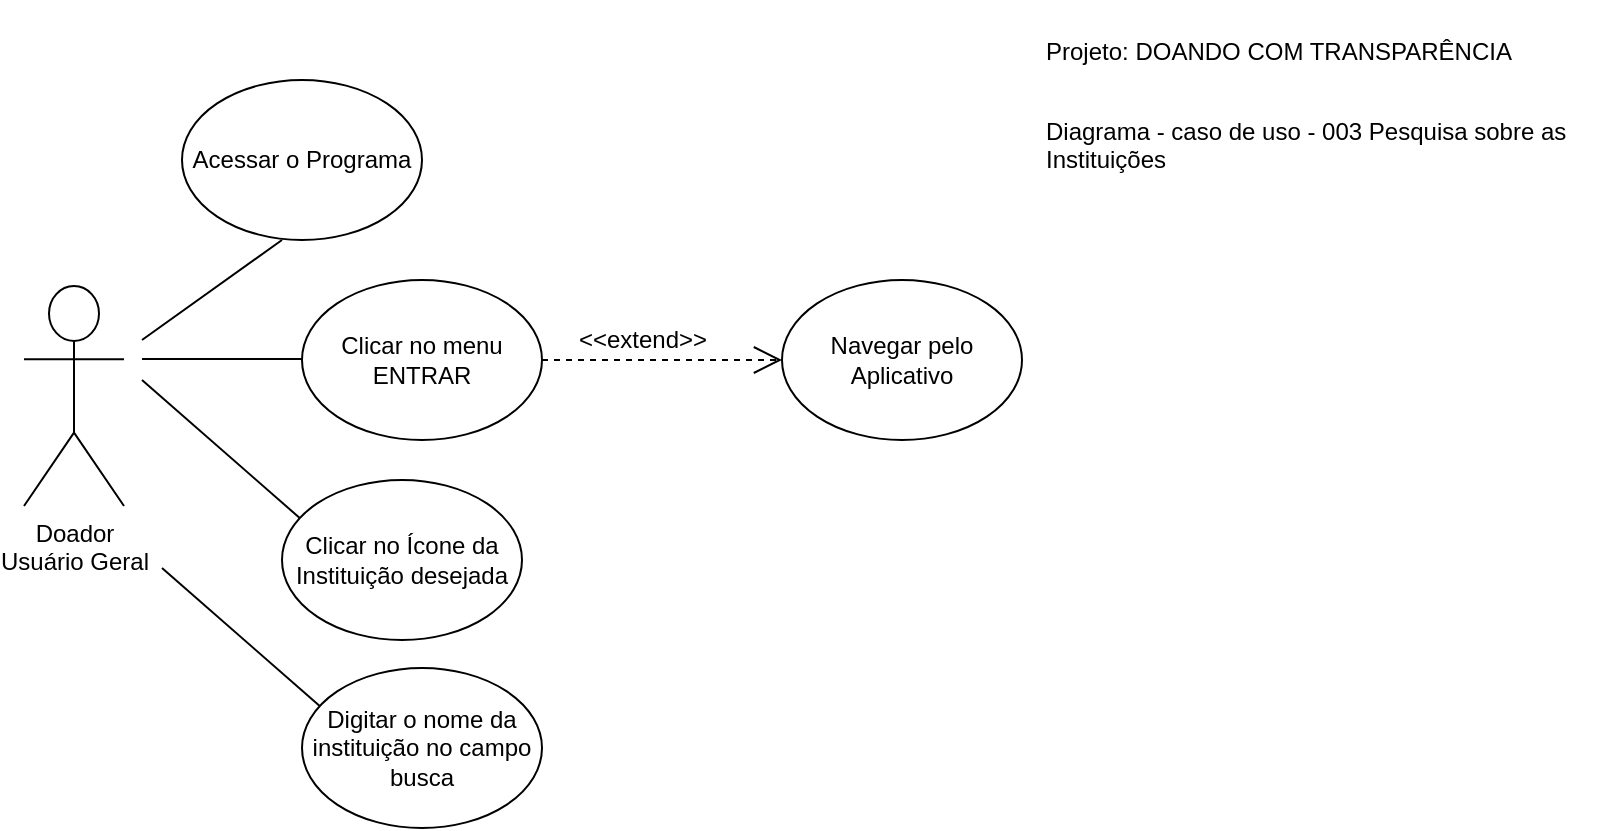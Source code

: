 <mxfile version="15.2.9" type="device"><diagram id="rcUrYAMPiVWcvBEu-AXA" name="Page-1"><mxGraphModel dx="868" dy="482" grid="1" gridSize="10" guides="1" tooltips="1" connect="1" arrows="1" fold="1" page="1" pageScale="1" pageWidth="1169" pageHeight="827" math="0" shadow="0"><root><mxCell id="0"/><mxCell id="1" parent="0"/><mxCell id="gjpt04R4YryXMbEkRxcd-1" value="&lt;font style=&quot;vertical-align: inherit&quot;&gt;&lt;font style=&quot;vertical-align: inherit&quot;&gt;&lt;font style=&quot;vertical-align: inherit&quot;&gt;&lt;font style=&quot;vertical-align: inherit&quot;&gt;Doador &lt;br&gt;Usuário Geral&lt;/font&gt;&lt;/font&gt;&lt;/font&gt;&lt;/font&gt;" style="shape=umlActor;verticalLabelPosition=bottom;verticalAlign=top;html=1;outlineConnect=0;" vertex="1" parent="1"><mxGeometry x="91" y="143" width="50" height="110" as="geometry"/></mxCell><mxCell id="gjpt04R4YryXMbEkRxcd-2" value="&lt;font style=&quot;vertical-align: inherit&quot;&gt;&lt;font style=&quot;vertical-align: inherit&quot;&gt;Navegar pelo Aplicativo&lt;/font&gt;&lt;/font&gt;" style="ellipse;whiteSpace=wrap;html=1;" vertex="1" parent="1"><mxGeometry x="470" y="140" width="120" height="80" as="geometry"/></mxCell><mxCell id="gjpt04R4YryXMbEkRxcd-3" value="" style="endArrow=none;html=1;" edge="1" parent="1"><mxGeometry width="50" height="50" relative="1" as="geometry"><mxPoint x="150" y="190" as="sourcePoint"/><mxPoint x="230" y="260" as="targetPoint"/></mxGeometry></mxCell><mxCell id="gjpt04R4YryXMbEkRxcd-4" value="Acessar o Programa" style="ellipse;whiteSpace=wrap;html=1;" vertex="1" parent="1"><mxGeometry x="170" y="40" width="120" height="80" as="geometry"/></mxCell><mxCell id="gjpt04R4YryXMbEkRxcd-5" value="" style="endArrow=none;html=1;exitX=1;exitY=0.333;exitDx=0;exitDy=0;exitPerimeter=0;" edge="1" parent="1"><mxGeometry width="50" height="50" relative="1" as="geometry"><mxPoint x="150" y="170" as="sourcePoint"/><mxPoint x="220" y="120" as="targetPoint"/><Array as="points"><mxPoint x="220" y="120"/></Array></mxGeometry></mxCell><mxCell id="gjpt04R4YryXMbEkRxcd-6" value="Clicar no menu ENTRAR" style="ellipse;whiteSpace=wrap;html=1;" vertex="1" parent="1"><mxGeometry x="230" y="140" width="120" height="80" as="geometry"/></mxCell><mxCell id="gjpt04R4YryXMbEkRxcd-7" value="" style="endArrow=none;html=1;" edge="1" parent="1"><mxGeometry width="50" height="50" relative="1" as="geometry"><mxPoint x="150" y="179.5" as="sourcePoint"/><mxPoint x="230" y="179.5" as="targetPoint"/></mxGeometry></mxCell><mxCell id="gjpt04R4YryXMbEkRxcd-8" value="&amp;lt;&amp;lt;extend&amp;gt;&amp;gt;" style="text;html=1;align=center;verticalAlign=middle;resizable=0;points=[];autosize=1;strokeColor=none;fillColor=none;" vertex="1" parent="1"><mxGeometry x="360" y="160" width="80" height="20" as="geometry"/></mxCell><mxCell id="gjpt04R4YryXMbEkRxcd-9" value="" style="endArrow=open;endFill=1;endSize=12;html=1;dashed=1;strokeColor=#000000;exitX=1;exitY=0.5;exitDx=0;exitDy=0;" edge="1" parent="1"><mxGeometry width="160" relative="1" as="geometry"><mxPoint x="350" y="180" as="sourcePoint"/><mxPoint x="470" y="180" as="targetPoint"/></mxGeometry></mxCell><mxCell id="gjpt04R4YryXMbEkRxcd-10" value="&lt;p class=&quot;TitleA&quot; align=&quot;left&quot; style=&quot;text-align: left&quot;&gt;&lt;span lang=&quot;PT&quot;&gt;Projeto: &lt;/span&gt;&lt;span class=&quot;ph&quot;&gt;&lt;span lang=&quot;PT&quot;&gt;DOANDO COM TRANSPARÊNCIA&lt;/span&gt;&lt;/span&gt;&lt;/p&gt;" style="text;whiteSpace=wrap;html=1;" vertex="1" parent="1"><mxGeometry x="600" width="260" height="50" as="geometry"/></mxCell><mxCell id="gjpt04R4YryXMbEkRxcd-11" value="&lt;p class=&quot;TitleA&quot; align=&quot;left&quot; style=&quot;text-align: left&quot;&gt;&lt;font style=&quot;vertical-align: inherit&quot;&gt;&lt;font style=&quot;vertical-align: inherit&quot;&gt;&lt;font style=&quot;vertical-align: inherit&quot;&gt;&lt;font style=&quot;vertical-align: inherit&quot;&gt;Diagrama - caso de uso - 003 Pesquisa sobre as Instituições&lt;/font&gt;&lt;/font&gt;&lt;/font&gt;&lt;/font&gt;&lt;/p&gt;" style="text;whiteSpace=wrap;html=1;" vertex="1" parent="1"><mxGeometry x="600" y="40" width="290" height="50" as="geometry"/></mxCell><mxCell id="gjpt04R4YryXMbEkRxcd-12" value="&lt;font style=&quot;vertical-align: inherit&quot;&gt;&lt;font style=&quot;vertical-align: inherit&quot;&gt;Clicar no Ícone da Instituição desejada&lt;br&gt;&lt;/font&gt;&lt;/font&gt;" style="ellipse;whiteSpace=wrap;html=1;" vertex="1" parent="1"><mxGeometry x="220" y="240" width="120" height="80" as="geometry"/></mxCell><mxCell id="gjpt04R4YryXMbEkRxcd-13" value="" style="endArrow=none;html=1;" edge="1" parent="1"><mxGeometry width="50" height="50" relative="1" as="geometry"><mxPoint x="160" y="284" as="sourcePoint"/><mxPoint x="240" y="354" as="targetPoint"/></mxGeometry></mxCell><mxCell id="gjpt04R4YryXMbEkRxcd-14" value="&lt;font style=&quot;vertical-align: inherit&quot;&gt;&lt;font style=&quot;vertical-align: inherit&quot;&gt;&lt;font style=&quot;vertical-align: inherit&quot;&gt;&lt;font style=&quot;vertical-align: inherit&quot;&gt;Digitar o nome da instituição no campo busca&lt;/font&gt;&lt;/font&gt;&lt;br&gt;&lt;/font&gt;&lt;/font&gt;" style="ellipse;whiteSpace=wrap;html=1;" vertex="1" parent="1"><mxGeometry x="230" y="334" width="120" height="80" as="geometry"/></mxCell></root></mxGraphModel></diagram></mxfile>